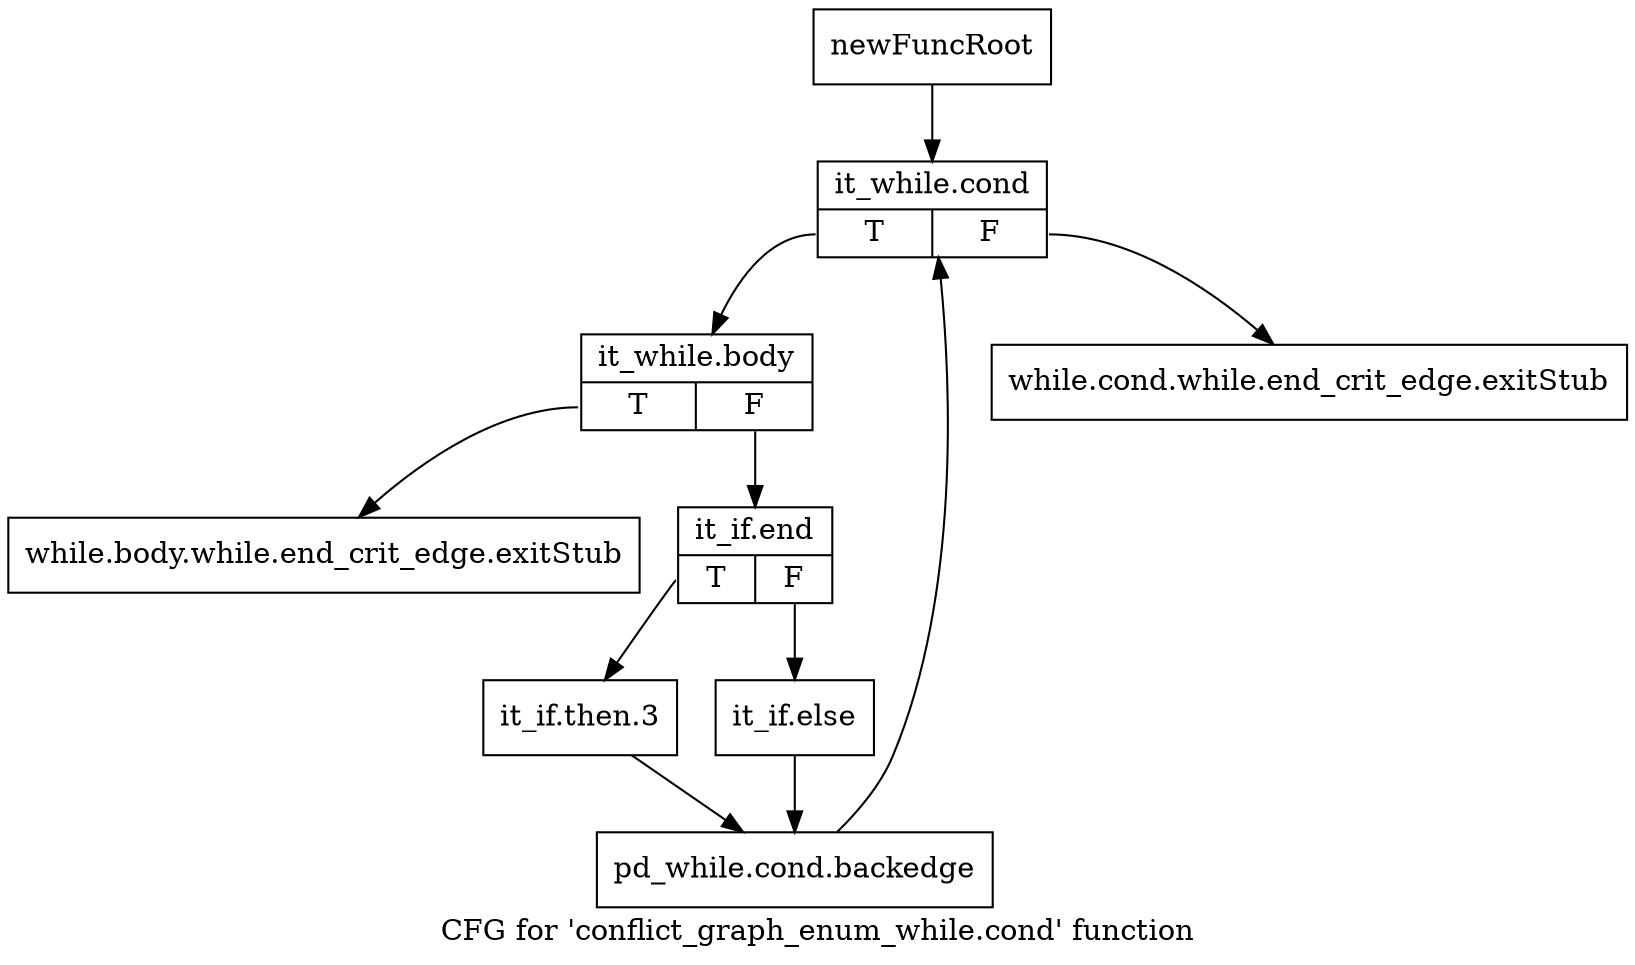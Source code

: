 digraph "CFG for 'conflict_graph_enum_while.cond' function" {
	label="CFG for 'conflict_graph_enum_while.cond' function";

	Node0xa7c3e80 [shape=record,label="{newFuncRoot}"];
	Node0xa7c3e80 -> Node0xa7c3f70;
	Node0xa7c3ed0 [shape=record,label="{while.cond.while.end_crit_edge.exitStub}"];
	Node0xa7c3f20 [shape=record,label="{while.body.while.end_crit_edge.exitStub}"];
	Node0xa7c3f70 [shape=record,label="{it_while.cond|{<s0>T|<s1>F}}"];
	Node0xa7c3f70:s0 -> Node0xa7c3fc0;
	Node0xa7c3f70:s1 -> Node0xa7c3ed0;
	Node0xa7c3fc0 [shape=record,label="{it_while.body|{<s0>T|<s1>F}}"];
	Node0xa7c3fc0:s0 -> Node0xa7c3f20;
	Node0xa7c3fc0:s1 -> Node0xa7c4010;
	Node0xa7c4010 [shape=record,label="{it_if.end|{<s0>T|<s1>F}}"];
	Node0xa7c4010:s0 -> Node0xa7c40b0;
	Node0xa7c4010:s1 -> Node0xa7c4060;
	Node0xa7c4060 [shape=record,label="{it_if.else}"];
	Node0xa7c4060 -> Node0xa7c4100;
	Node0xa7c40b0 [shape=record,label="{it_if.then.3}"];
	Node0xa7c40b0 -> Node0xa7c4100;
	Node0xa7c4100 [shape=record,label="{pd_while.cond.backedge}"];
	Node0xa7c4100 -> Node0xa7c3f70;
}
